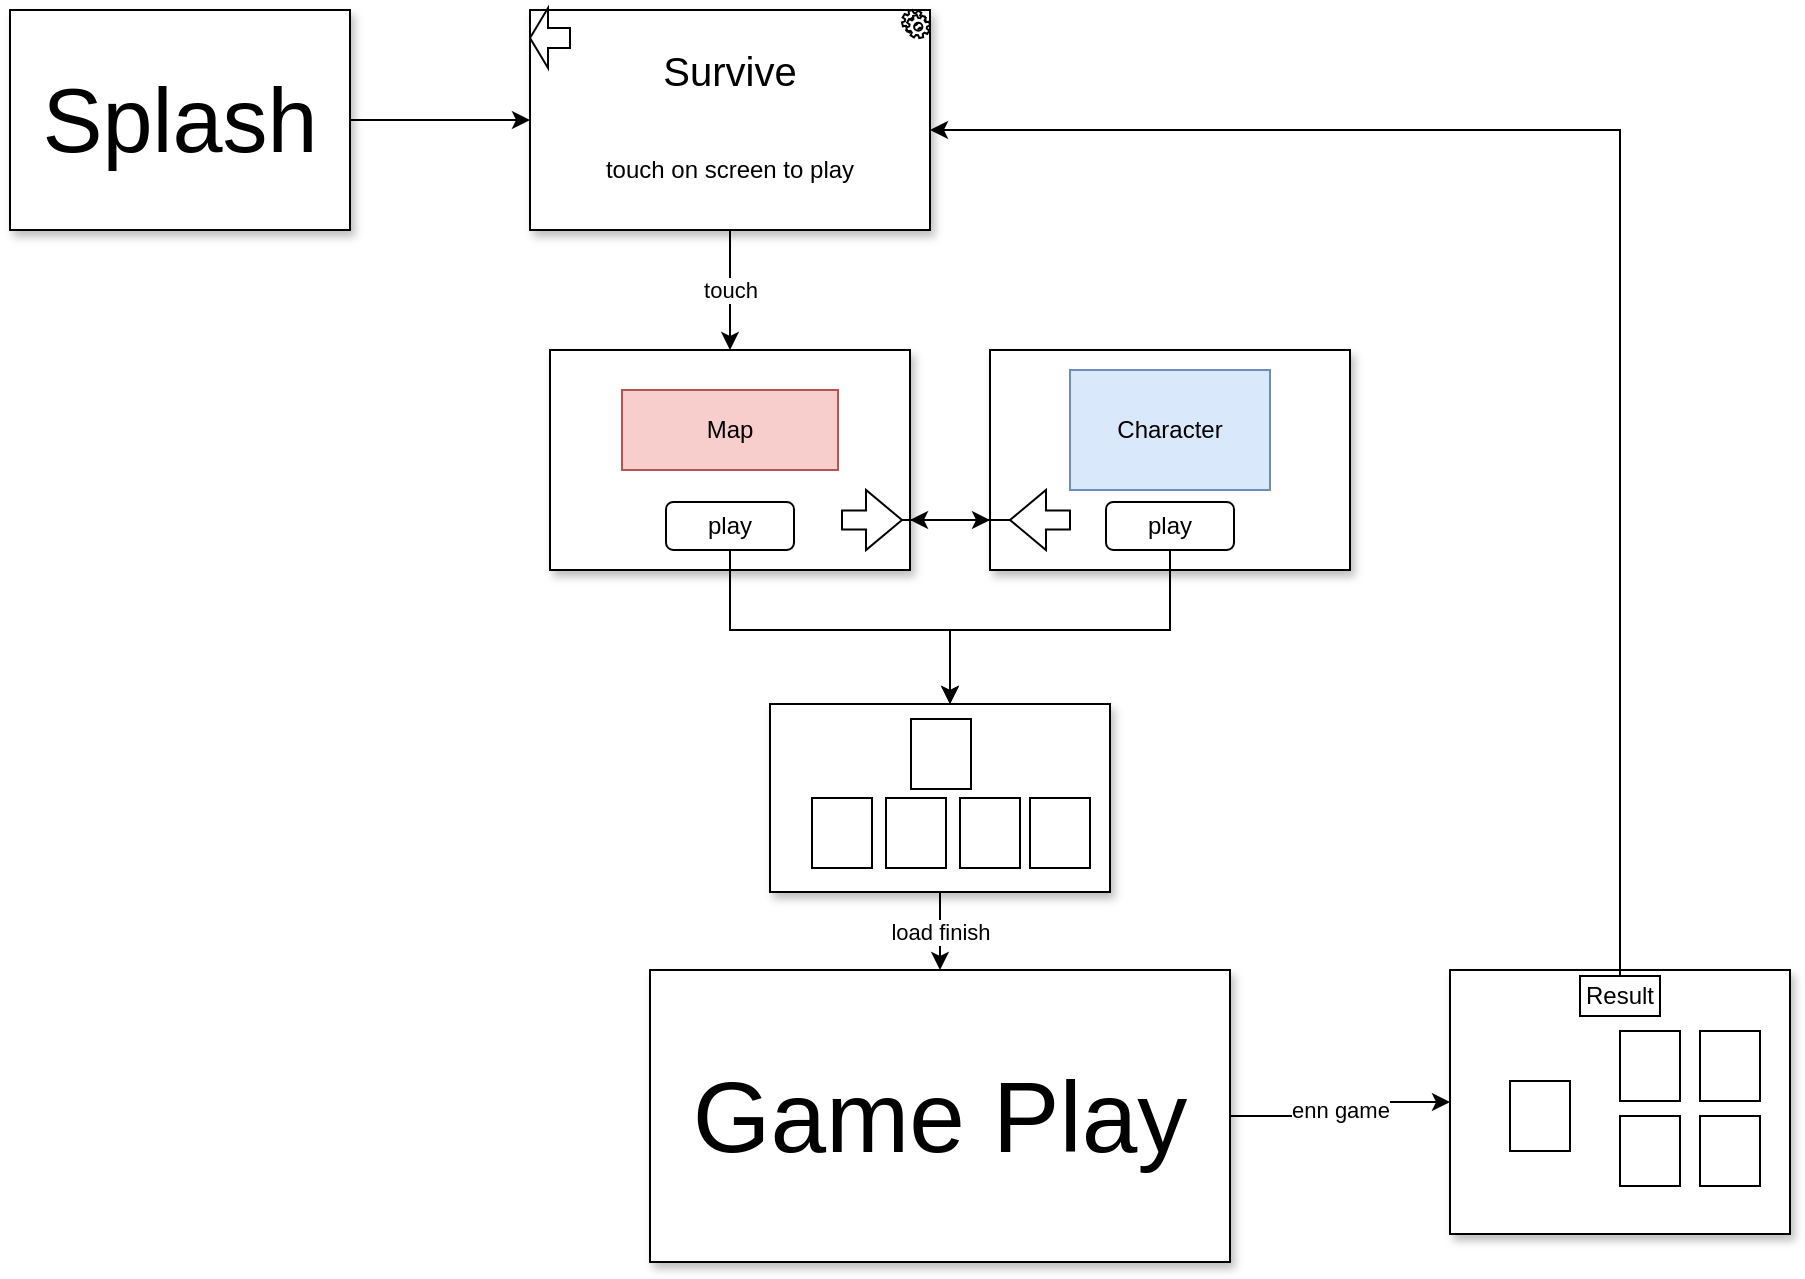 <mxfile version="10.6.7" type="device"><diagram id="bdOJXdu0JbvUeoKtCcXy" name="Page-1"><mxGraphModel dx="754" dy="691" grid="1" gridSize="10" guides="1" tooltips="1" connect="1" arrows="1" fold="1" page="1" pageScale="1" pageWidth="827" pageHeight="1169" math="0" shadow="0"><root><mxCell id="0"/><mxCell id="1" parent="0"/><mxCell id="QQR__7MuYzXM6fA8KgD8-3" style="edgeStyle=orthogonalEdgeStyle;rounded=0;orthogonalLoop=1;jettySize=auto;html=1;" edge="1" parent="1" source="QQR__7MuYzXM6fA8KgD8-1" target="QQR__7MuYzXM6fA8KgD8-2"><mxGeometry relative="1" as="geometry"/></mxCell><mxCell id="QQR__7MuYzXM6fA8KgD8-1" value="&lt;font style=&quot;font-size: 45px&quot;&gt;Splash&lt;/font&gt;" style="rounded=0;whiteSpace=wrap;html=1;shadow=1;" vertex="1" parent="1"><mxGeometry x="90" y="210" width="170" height="110" as="geometry"/></mxCell><mxCell id="QQR__7MuYzXM6fA8KgD8-18" value="touch" style="edgeStyle=orthogonalEdgeStyle;rounded=0;orthogonalLoop=1;jettySize=auto;html=1;" edge="1" parent="1" source="QQR__7MuYzXM6fA8KgD8-2" target="QQR__7MuYzXM6fA8KgD8-17"><mxGeometry relative="1" as="geometry"/></mxCell><mxCell id="QQR__7MuYzXM6fA8KgD8-2" value="" style="rounded=0;whiteSpace=wrap;html=1;shadow=1;" vertex="1" parent="1"><mxGeometry x="350" y="210" width="200" height="110" as="geometry"/></mxCell><mxCell id="QQR__7MuYzXM6fA8KgD8-4" value="&lt;font style=&quot;font-size: 20px&quot;&gt;Survive&lt;/font&gt;" style="text;html=1;strokeColor=none;fillColor=none;align=center;verticalAlign=middle;whiteSpace=wrap;rounded=0;" vertex="1" parent="1"><mxGeometry x="405" y="230" width="90" height="20" as="geometry"/></mxCell><mxCell id="QQR__7MuYzXM6fA8KgD8-5" value="touch on screen to play" style="text;html=1;strokeColor=none;fillColor=none;align=center;verticalAlign=middle;whiteSpace=wrap;rounded=0;" vertex="1" parent="1"><mxGeometry x="350" y="280" width="200" height="20" as="geometry"/></mxCell><mxCell id="QQR__7MuYzXM6fA8KgD8-7" value="" style="html=1;shadow=0;dashed=0;align=center;verticalAlign=middle;shape=mxgraph.arrows2.arrow;dy=0.67;dx=9;flipH=1;notch=0;" vertex="1" parent="1"><mxGeometry x="350" y="209" width="20" height="30" as="geometry"/></mxCell><mxCell id="QQR__7MuYzXM6fA8KgD8-8" value="" style="shape=mxgraph.bpmn.service_task;html=1;outlineConnect=0;" vertex="1" parent="1"><mxGeometry x="536" y="210" width="14" height="14" as="geometry"/></mxCell><mxCell id="QQR__7MuYzXM6fA8KgD8-17" value="" style="rounded=0;whiteSpace=wrap;html=1;shadow=1;" vertex="1" parent="1"><mxGeometry x="360" y="380" width="180" height="110" as="geometry"/></mxCell><mxCell id="QQR__7MuYzXM6fA8KgD8-30" style="edgeStyle=orthogonalEdgeStyle;rounded=0;orthogonalLoop=1;jettySize=auto;html=1;" edge="1" parent="1" source="QQR__7MuYzXM6fA8KgD8-19" target="QQR__7MuYzXM6fA8KgD8-39"><mxGeometry relative="1" as="geometry"><Array as="points"><mxPoint x="450" y="520"/><mxPoint x="560" y="520"/></Array></mxGeometry></mxCell><mxCell id="QQR__7MuYzXM6fA8KgD8-19" value="play" style="rounded=1;whiteSpace=wrap;html=1;" vertex="1" parent="1"><mxGeometry x="418" y="456" width="64" height="24" as="geometry"/></mxCell><mxCell id="QQR__7MuYzXM6fA8KgD8-25" style="edgeStyle=orthogonalEdgeStyle;rounded=0;orthogonalLoop=1;jettySize=auto;html=1;" edge="1" parent="1" source="QQR__7MuYzXM6fA8KgD8-20" target="QQR__7MuYzXM6fA8KgD8-22"><mxGeometry relative="1" as="geometry"><Array as="points"><mxPoint x="550" y="465"/><mxPoint x="550" y="465"/></Array></mxGeometry></mxCell><mxCell id="QQR__7MuYzXM6fA8KgD8-20" value="" style="html=1;shadow=0;dashed=0;align=center;verticalAlign=middle;shape=mxgraph.arrows2.arrow;dy=0.68;dx=18;notch=0;" vertex="1" parent="1"><mxGeometry x="506" y="450" width="30" height="30" as="geometry"/></mxCell><mxCell id="QQR__7MuYzXM6fA8KgD8-21" value="Map" style="rounded=0;whiteSpace=wrap;html=1;fillColor=#f8cecc;strokeColor=#b85450;" vertex="1" parent="1"><mxGeometry x="396" y="400" width="108" height="40" as="geometry"/></mxCell><mxCell id="QQR__7MuYzXM6fA8KgD8-22" value="" style="rounded=0;whiteSpace=wrap;html=1;comic=0;shadow=1;" vertex="1" parent="1"><mxGeometry x="580" y="380" width="180" height="110" as="geometry"/></mxCell><mxCell id="QQR__7MuYzXM6fA8KgD8-26" style="edgeStyle=orthogonalEdgeStyle;rounded=0;orthogonalLoop=1;jettySize=auto;html=1;" edge="1" parent="1" source="QQR__7MuYzXM6fA8KgD8-23" target="QQR__7MuYzXM6fA8KgD8-17"><mxGeometry relative="1" as="geometry"><Array as="points"><mxPoint x="560" y="465"/><mxPoint x="560" y="465"/></Array></mxGeometry></mxCell><mxCell id="QQR__7MuYzXM6fA8KgD8-23" value="" style="html=1;shadow=0;dashed=0;align=center;verticalAlign=middle;shape=mxgraph.arrows2.arrow;dy=0.68;dx=18;notch=0;rotation=180;" vertex="1" parent="1"><mxGeometry x="590" y="450" width="30" height="30" as="geometry"/></mxCell><mxCell id="QQR__7MuYzXM6fA8KgD8-27" value="Character" style="rounded=0;whiteSpace=wrap;html=1;fillColor=#dae8fc;strokeColor=#6c8ebf;" vertex="1" parent="1"><mxGeometry x="620" y="390" width="100" height="60" as="geometry"/></mxCell><mxCell id="QQR__7MuYzXM6fA8KgD8-31" style="edgeStyle=orthogonalEdgeStyle;rounded=0;orthogonalLoop=1;jettySize=auto;html=1;" edge="1" parent="1" source="QQR__7MuYzXM6fA8KgD8-28" target="QQR__7MuYzXM6fA8KgD8-39"><mxGeometry relative="1" as="geometry"><Array as="points"><mxPoint x="670" y="520"/><mxPoint x="560" y="520"/></Array></mxGeometry></mxCell><mxCell id="QQR__7MuYzXM6fA8KgD8-28" value="play" style="rounded=1;whiteSpace=wrap;html=1;" vertex="1" parent="1"><mxGeometry x="638" y="456" width="64" height="24" as="geometry"/></mxCell><mxCell id="QQR__7MuYzXM6fA8KgD8-47" value="enn game" style="edgeStyle=orthogonalEdgeStyle;rounded=0;orthogonalLoop=1;jettySize=auto;html=1;" edge="1" parent="1" source="QQR__7MuYzXM6fA8KgD8-29" target="QQR__7MuYzXM6fA8KgD8-38"><mxGeometry relative="1" as="geometry"/></mxCell><mxCell id="QQR__7MuYzXM6fA8KgD8-29" value="&lt;font style=&quot;font-size: 50px&quot;&gt;Game Play&lt;/font&gt;" style="rounded=0;whiteSpace=wrap;html=1;shadow=1;" vertex="1" parent="1"><mxGeometry x="410" y="690" width="290" height="146" as="geometry"/></mxCell><mxCell id="QQR__7MuYzXM6fA8KgD8-38" value="" style="rounded=0;whiteSpace=wrap;html=1;shadow=1;" vertex="1" parent="1"><mxGeometry x="810" y="690" width="170" height="132" as="geometry"/></mxCell><mxCell id="QQR__7MuYzXM6fA8KgD8-46" value="load finish" style="edgeStyle=orthogonalEdgeStyle;rounded=0;orthogonalLoop=1;jettySize=auto;html=1;" edge="1" parent="1" source="QQR__7MuYzXM6fA8KgD8-39" target="QQR__7MuYzXM6fA8KgD8-29"><mxGeometry relative="1" as="geometry"/></mxCell><mxCell id="QQR__7MuYzXM6fA8KgD8-39" value="" style="rounded=0;whiteSpace=wrap;html=1;shadow=1;" vertex="1" parent="1"><mxGeometry x="470" y="557" width="170" height="94" as="geometry"/></mxCell><mxCell id="QQR__7MuYzXM6fA8KgD8-40" value="" style="rounded=0;whiteSpace=wrap;html=1;" vertex="1" parent="1"><mxGeometry x="540.5" y="564.5" width="30" height="35" as="geometry"/></mxCell><mxCell id="QQR__7MuYzXM6fA8KgD8-41" value="" style="rounded=0;whiteSpace=wrap;html=1;" vertex="1" parent="1"><mxGeometry x="491" y="604" width="30" height="35" as="geometry"/></mxCell><mxCell id="QQR__7MuYzXM6fA8KgD8-42" value="" style="rounded=0;whiteSpace=wrap;html=1;" vertex="1" parent="1"><mxGeometry x="528" y="604" width="30" height="35" as="geometry"/></mxCell><mxCell id="QQR__7MuYzXM6fA8KgD8-43" value="" style="rounded=0;whiteSpace=wrap;html=1;" vertex="1" parent="1"><mxGeometry x="565" y="604" width="30" height="35" as="geometry"/></mxCell><mxCell id="QQR__7MuYzXM6fA8KgD8-44" value="" style="rounded=0;whiteSpace=wrap;html=1;" vertex="1" parent="1"><mxGeometry x="600" y="604" width="30" height="35" as="geometry"/></mxCell><mxCell id="QQR__7MuYzXM6fA8KgD8-45" value="" style="rounded=0;whiteSpace=wrap;html=1;" vertex="1" parent="1"><mxGeometry x="600" y="604" width="30" height="35" as="geometry"/></mxCell><mxCell id="QQR__7MuYzXM6fA8KgD8-48" value="" style="rounded=0;whiteSpace=wrap;html=1;" vertex="1" parent="1"><mxGeometry x="840" y="745.5" width="30" height="35" as="geometry"/></mxCell><mxCell id="QQR__7MuYzXM6fA8KgD8-49" value="" style="rounded=0;whiteSpace=wrap;html=1;" vertex="1" parent="1"><mxGeometry x="895" y="720.5" width="30" height="35" as="geometry"/></mxCell><mxCell id="QQR__7MuYzXM6fA8KgD8-50" value="" style="rounded=0;whiteSpace=wrap;html=1;" vertex="1" parent="1"><mxGeometry x="935" y="720.5" width="30" height="35" as="geometry"/></mxCell><mxCell id="QQR__7MuYzXM6fA8KgD8-51" value="" style="rounded=0;whiteSpace=wrap;html=1;" vertex="1" parent="1"><mxGeometry x="895" y="763" width="30" height="35" as="geometry"/></mxCell><mxCell id="QQR__7MuYzXM6fA8KgD8-52" value="" style="rounded=0;whiteSpace=wrap;html=1;" vertex="1" parent="1"><mxGeometry x="935" y="763" width="30" height="35" as="geometry"/></mxCell><mxCell id="QQR__7MuYzXM6fA8KgD8-54" style="edgeStyle=orthogonalEdgeStyle;rounded=0;orthogonalLoop=1;jettySize=auto;html=1;" edge="1" parent="1" source="QQR__7MuYzXM6fA8KgD8-53" target="QQR__7MuYzXM6fA8KgD8-2"><mxGeometry relative="1" as="geometry"><Array as="points"><mxPoint x="895" y="270"/></Array></mxGeometry></mxCell><mxCell id="QQR__7MuYzXM6fA8KgD8-53" value="Result" style="text;html=1;strokeColor=#000000;fillColor=none;align=center;verticalAlign=middle;whiteSpace=wrap;rounded=0;strokeWidth=1;" vertex="1" parent="1"><mxGeometry x="875" y="693" width="40" height="20" as="geometry"/></mxCell></root></mxGraphModel></diagram></mxfile>